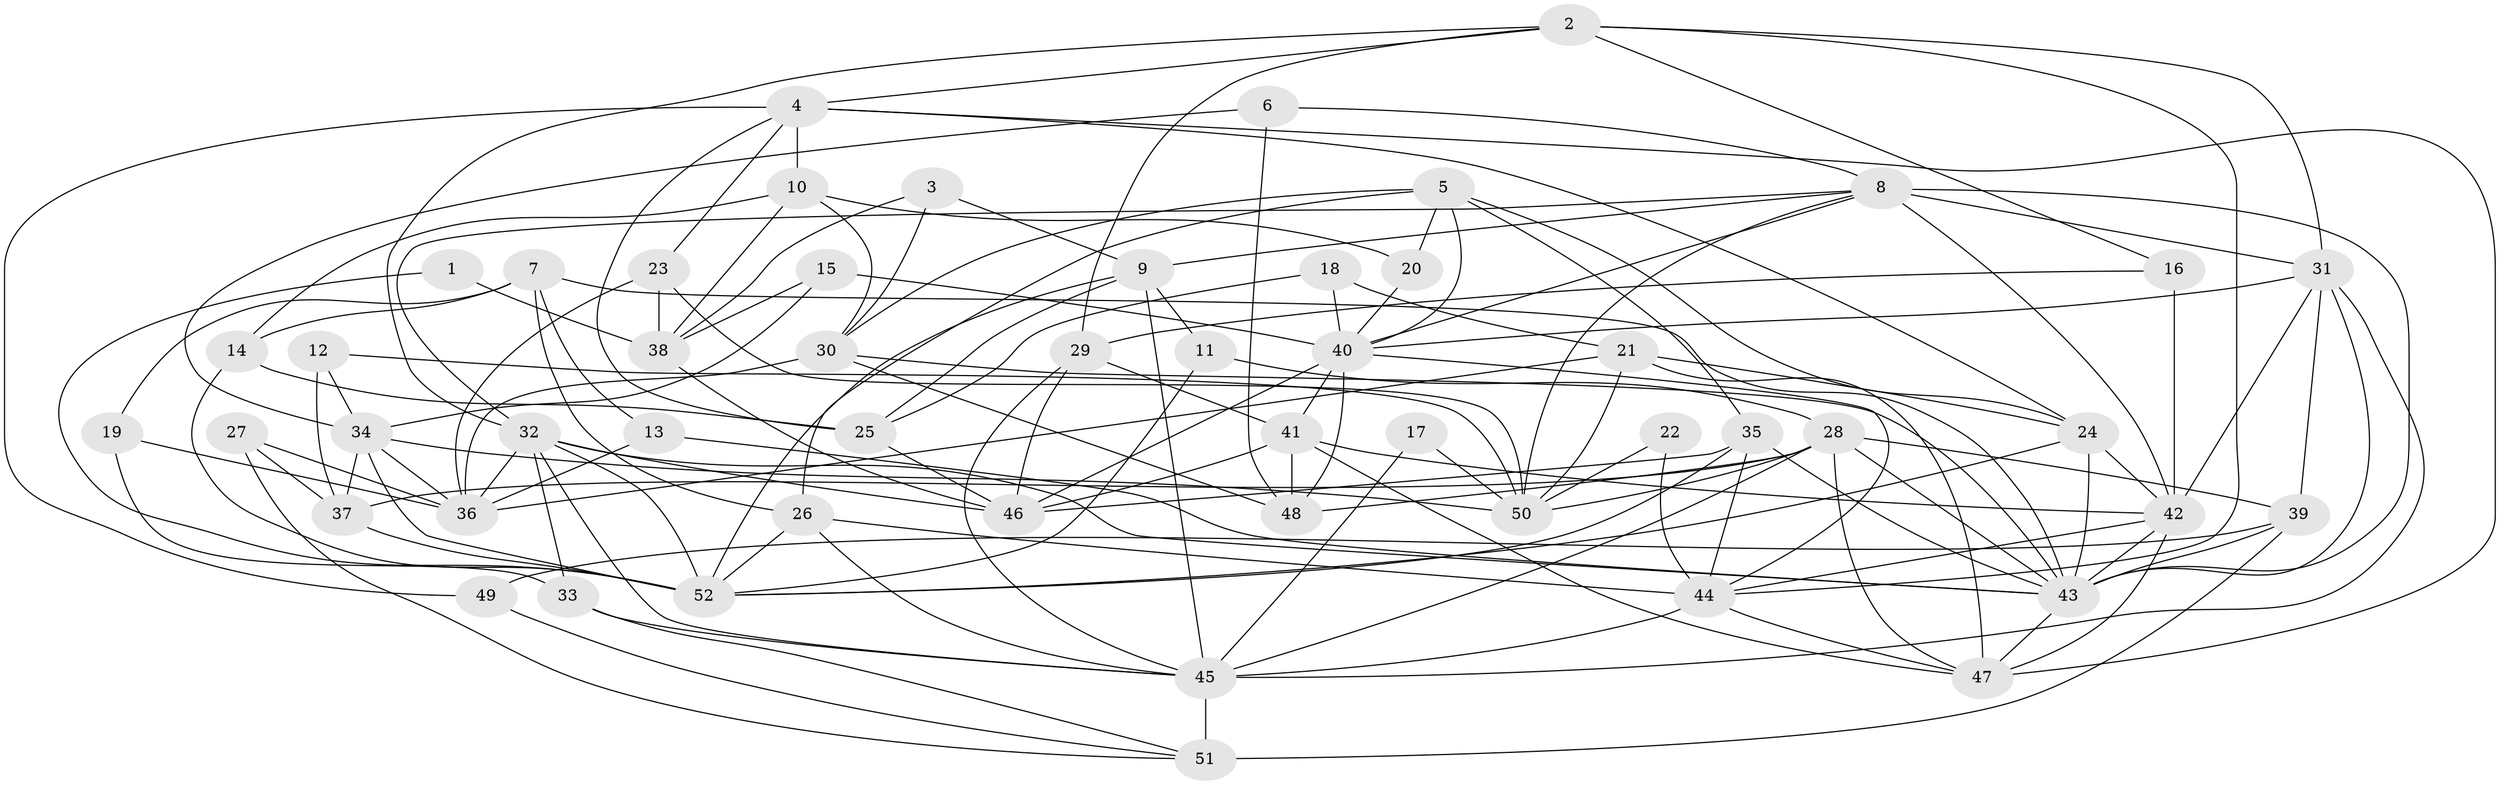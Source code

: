 // original degree distribution, {3: 0.27184466019417475, 4: 0.30097087378640774, 2: 0.11650485436893204, 7: 0.05825242718446602, 6: 0.07766990291262135, 5: 0.17475728155339806}
// Generated by graph-tools (version 1.1) at 2025/26/03/09/25 03:26:10]
// undirected, 52 vertices, 142 edges
graph export_dot {
graph [start="1"]
  node [color=gray90,style=filled];
  1;
  2;
  3;
  4;
  5;
  6;
  7;
  8;
  9;
  10;
  11;
  12;
  13;
  14;
  15;
  16;
  17;
  18;
  19;
  20;
  21;
  22;
  23;
  24;
  25;
  26;
  27;
  28;
  29;
  30;
  31;
  32;
  33;
  34;
  35;
  36;
  37;
  38;
  39;
  40;
  41;
  42;
  43;
  44;
  45;
  46;
  47;
  48;
  49;
  50;
  51;
  52;
  1 -- 38 [weight=1.0];
  1 -- 52 [weight=1.0];
  2 -- 4 [weight=1.0];
  2 -- 16 [weight=1.0];
  2 -- 29 [weight=1.0];
  2 -- 31 [weight=1.0];
  2 -- 32 [weight=1.0];
  2 -- 44 [weight=1.0];
  3 -- 9 [weight=1.0];
  3 -- 30 [weight=1.0];
  3 -- 38 [weight=1.0];
  4 -- 10 [weight=1.0];
  4 -- 23 [weight=1.0];
  4 -- 24 [weight=1.0];
  4 -- 25 [weight=1.0];
  4 -- 47 [weight=1.0];
  4 -- 49 [weight=1.0];
  5 -- 20 [weight=1.0];
  5 -- 24 [weight=1.0];
  5 -- 26 [weight=1.0];
  5 -- 30 [weight=1.0];
  5 -- 35 [weight=1.0];
  5 -- 40 [weight=1.0];
  6 -- 8 [weight=1.0];
  6 -- 34 [weight=1.0];
  6 -- 48 [weight=1.0];
  7 -- 13 [weight=1.0];
  7 -- 14 [weight=1.0];
  7 -- 19 [weight=1.0];
  7 -- 26 [weight=1.0];
  7 -- 43 [weight=1.0];
  8 -- 9 [weight=1.0];
  8 -- 31 [weight=1.0];
  8 -- 32 [weight=1.0];
  8 -- 40 [weight=1.0];
  8 -- 42 [weight=1.0];
  8 -- 43 [weight=2.0];
  8 -- 50 [weight=1.0];
  9 -- 11 [weight=1.0];
  9 -- 25 [weight=1.0];
  9 -- 45 [weight=2.0];
  9 -- 52 [weight=1.0];
  10 -- 14 [weight=1.0];
  10 -- 20 [weight=1.0];
  10 -- 30 [weight=1.0];
  10 -- 38 [weight=1.0];
  11 -- 28 [weight=1.0];
  11 -- 52 [weight=1.0];
  12 -- 34 [weight=1.0];
  12 -- 37 [weight=1.0];
  12 -- 50 [weight=2.0];
  13 -- 36 [weight=1.0];
  13 -- 43 [weight=1.0];
  14 -- 25 [weight=1.0];
  14 -- 52 [weight=1.0];
  15 -- 34 [weight=1.0];
  15 -- 38 [weight=1.0];
  15 -- 40 [weight=1.0];
  16 -- 29 [weight=1.0];
  16 -- 42 [weight=1.0];
  17 -- 45 [weight=1.0];
  17 -- 50 [weight=1.0];
  18 -- 21 [weight=1.0];
  18 -- 25 [weight=1.0];
  18 -- 40 [weight=1.0];
  19 -- 33 [weight=1.0];
  19 -- 36 [weight=1.0];
  20 -- 40 [weight=1.0];
  21 -- 24 [weight=1.0];
  21 -- 36 [weight=1.0];
  21 -- 47 [weight=1.0];
  21 -- 50 [weight=1.0];
  22 -- 44 [weight=2.0];
  22 -- 50 [weight=1.0];
  23 -- 36 [weight=1.0];
  23 -- 38 [weight=1.0];
  23 -- 50 [weight=1.0];
  24 -- 42 [weight=1.0];
  24 -- 43 [weight=1.0];
  24 -- 52 [weight=1.0];
  25 -- 46 [weight=2.0];
  26 -- 44 [weight=1.0];
  26 -- 45 [weight=1.0];
  26 -- 52 [weight=1.0];
  27 -- 36 [weight=1.0];
  27 -- 37 [weight=1.0];
  27 -- 51 [weight=1.0];
  28 -- 37 [weight=1.0];
  28 -- 39 [weight=1.0];
  28 -- 43 [weight=1.0];
  28 -- 45 [weight=1.0];
  28 -- 47 [weight=1.0];
  28 -- 48 [weight=1.0];
  28 -- 50 [weight=1.0];
  29 -- 41 [weight=1.0];
  29 -- 45 [weight=1.0];
  29 -- 46 [weight=1.0];
  30 -- 36 [weight=1.0];
  30 -- 43 [weight=1.0];
  30 -- 48 [weight=1.0];
  31 -- 39 [weight=1.0];
  31 -- 40 [weight=1.0];
  31 -- 42 [weight=1.0];
  31 -- 43 [weight=1.0];
  31 -- 45 [weight=1.0];
  32 -- 33 [weight=1.0];
  32 -- 36 [weight=1.0];
  32 -- 43 [weight=1.0];
  32 -- 45 [weight=1.0];
  32 -- 46 [weight=1.0];
  32 -- 52 [weight=1.0];
  33 -- 45 [weight=1.0];
  33 -- 51 [weight=1.0];
  34 -- 36 [weight=1.0];
  34 -- 37 [weight=1.0];
  34 -- 50 [weight=1.0];
  34 -- 52 [weight=1.0];
  35 -- 43 [weight=1.0];
  35 -- 44 [weight=1.0];
  35 -- 46 [weight=1.0];
  35 -- 52 [weight=1.0];
  37 -- 52 [weight=1.0];
  38 -- 46 [weight=1.0];
  39 -- 43 [weight=1.0];
  39 -- 49 [weight=1.0];
  39 -- 51 [weight=2.0];
  40 -- 41 [weight=1.0];
  40 -- 44 [weight=1.0];
  40 -- 46 [weight=3.0];
  40 -- 48 [weight=1.0];
  41 -- 42 [weight=1.0];
  41 -- 46 [weight=1.0];
  41 -- 47 [weight=1.0];
  41 -- 48 [weight=1.0];
  42 -- 43 [weight=1.0];
  42 -- 44 [weight=1.0];
  42 -- 47 [weight=2.0];
  43 -- 47 [weight=1.0];
  44 -- 45 [weight=1.0];
  44 -- 47 [weight=1.0];
  45 -- 51 [weight=2.0];
  49 -- 51 [weight=1.0];
}
